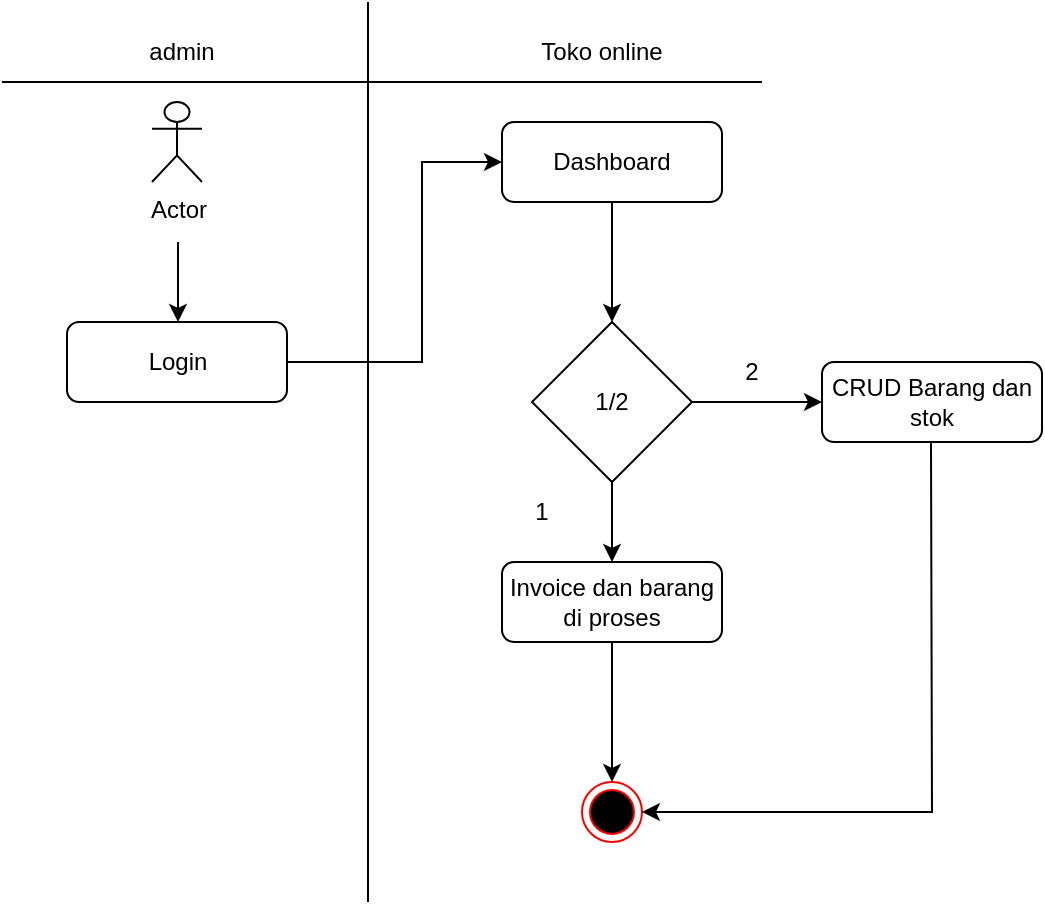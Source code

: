 <mxfile version="20.2.3" type="device"><diagram id="PhyIiIwYbKCnsLbun-CZ" name="Halaman-1"><mxGraphModel dx="868" dy="450" grid="1" gridSize="10" guides="1" tooltips="1" connect="1" arrows="1" fold="1" page="1" pageScale="1" pageWidth="827" pageHeight="1169" math="0" shadow="0"><root><mxCell id="0"/><mxCell id="1" parent="0"/><mxCell id="nD-9PrehjBAbkx96hJPc-1" value="" style="endArrow=none;html=1;rounded=0;" edge="1" parent="1"><mxGeometry width="50" height="50" relative="1" as="geometry"><mxPoint x="413" y="490" as="sourcePoint"/><mxPoint x="413" y="40" as="targetPoint"/></mxGeometry></mxCell><mxCell id="nD-9PrehjBAbkx96hJPc-2" value="" style="endArrow=none;html=1;rounded=0;" edge="1" parent="1"><mxGeometry width="50" height="50" relative="1" as="geometry"><mxPoint x="230" y="80" as="sourcePoint"/><mxPoint x="610" y="80" as="targetPoint"/></mxGeometry></mxCell><mxCell id="nD-9PrehjBAbkx96hJPc-3" value="admin" style="text;html=1;strokeColor=none;fillColor=none;align=center;verticalAlign=middle;whiteSpace=wrap;rounded=0;" vertex="1" parent="1"><mxGeometry x="290" y="50" width="60" height="30" as="geometry"/></mxCell><mxCell id="nD-9PrehjBAbkx96hJPc-4" value="Toko online" style="text;html=1;strokeColor=none;fillColor=none;align=center;verticalAlign=middle;whiteSpace=wrap;rounded=0;" vertex="1" parent="1"><mxGeometry x="480" y="50" width="100" height="30" as="geometry"/></mxCell><mxCell id="nD-9PrehjBAbkx96hJPc-5" value="Actor" style="shape=umlActor;verticalLabelPosition=bottom;verticalAlign=top;html=1;" vertex="1" parent="1"><mxGeometry x="305" y="90" width="25" height="40" as="geometry"/></mxCell><mxCell id="nD-9PrehjBAbkx96hJPc-7" value="" style="endArrow=classic;html=1;rounded=0;" edge="1" parent="1"><mxGeometry width="50" height="50" relative="1" as="geometry"><mxPoint x="318" y="160" as="sourcePoint"/><mxPoint x="318" y="200" as="targetPoint"/></mxGeometry></mxCell><mxCell id="nD-9PrehjBAbkx96hJPc-9" value="Dashboard" style="rounded=1;whiteSpace=wrap;html=1;" vertex="1" parent="1"><mxGeometry x="480" y="100" width="110" height="40" as="geometry"/></mxCell><mxCell id="nD-9PrehjBAbkx96hJPc-10" value="" style="endArrow=classic;html=1;rounded=0;exitX=0.5;exitY=1;exitDx=0;exitDy=0;entryX=0.5;entryY=0;entryDx=0;entryDy=0;" edge="1" parent="1" source="nD-9PrehjBAbkx96hJPc-9"><mxGeometry width="50" height="50" relative="1" as="geometry"><mxPoint x="349" y="130" as="sourcePoint"/><mxPoint x="535" y="200" as="targetPoint"/></mxGeometry></mxCell><mxCell id="nD-9PrehjBAbkx96hJPc-11" value="Login" style="rounded=1;whiteSpace=wrap;html=1;" vertex="1" parent="1"><mxGeometry x="262.5" y="200" width="110" height="40" as="geometry"/></mxCell><mxCell id="nD-9PrehjBAbkx96hJPc-14" value="" style="endArrow=classic;html=1;rounded=0;exitX=1;exitY=0.5;exitDx=0;exitDy=0;entryX=0;entryY=0.5;entryDx=0;entryDy=0;" edge="1" parent="1" source="nD-9PrehjBAbkx96hJPc-11" target="nD-9PrehjBAbkx96hJPc-9"><mxGeometry width="50" height="50" relative="1" as="geometry"><mxPoint x="357.5" y="290" as="sourcePoint"/><mxPoint x="440" y="110" as="targetPoint"/><Array as="points"><mxPoint x="440" y="220"/><mxPoint x="440" y="120"/></Array></mxGeometry></mxCell><mxCell id="nD-9PrehjBAbkx96hJPc-18" value="1/2" style="rhombus;whiteSpace=wrap;html=1;" vertex="1" parent="1"><mxGeometry x="495" y="200" width="80" height="80" as="geometry"/></mxCell><mxCell id="nD-9PrehjBAbkx96hJPc-20" value="2" style="text;html=1;strokeColor=none;fillColor=none;align=center;verticalAlign=middle;whiteSpace=wrap;rounded=0;" vertex="1" parent="1"><mxGeometry x="575" y="210" width="60" height="30" as="geometry"/></mxCell><mxCell id="nD-9PrehjBAbkx96hJPc-21" value="1" style="text;html=1;strokeColor=none;fillColor=none;align=center;verticalAlign=middle;whiteSpace=wrap;rounded=0;" vertex="1" parent="1"><mxGeometry x="470" y="280" width="60" height="30" as="geometry"/></mxCell><mxCell id="nD-9PrehjBAbkx96hJPc-22" value="" style="endArrow=classic;html=1;rounded=0;exitX=0.5;exitY=1;exitDx=0;exitDy=0;" edge="1" parent="1" source="nD-9PrehjBAbkx96hJPc-18"><mxGeometry width="50" height="50" relative="1" as="geometry"><mxPoint x="534.5" y="440" as="sourcePoint"/><mxPoint x="535" y="320" as="targetPoint"/></mxGeometry></mxCell><mxCell id="nD-9PrehjBAbkx96hJPc-24" value="" style="ellipse;html=1;shape=endState;fillColor=#000000;strokeColor=#ff0000;" vertex="1" parent="1"><mxGeometry x="520" y="430" width="30" height="30" as="geometry"/></mxCell><mxCell id="nD-9PrehjBAbkx96hJPc-25" value="" style="endArrow=classic;html=1;rounded=0;exitX=0.5;exitY=1;exitDx=0;exitDy=0;entryX=0.5;entryY=0;entryDx=0;entryDy=0;" edge="1" parent="1" source="nD-9PrehjBAbkx96hJPc-28" target="nD-9PrehjBAbkx96hJPc-24"><mxGeometry width="50" height="50" relative="1" as="geometry"><mxPoint x="534.5" y="520" as="sourcePoint"/><mxPoint x="535" y="570" as="targetPoint"/></mxGeometry></mxCell><mxCell id="nD-9PrehjBAbkx96hJPc-28" value="Invoice dan barang di proses" style="rounded=1;whiteSpace=wrap;html=1;" vertex="1" parent="1"><mxGeometry x="480" y="320" width="110" height="40" as="geometry"/></mxCell><mxCell id="nD-9PrehjBAbkx96hJPc-29" value="" style="endArrow=classic;html=1;rounded=0;exitX=0;exitY=1;exitDx=0;exitDy=0;" edge="1" parent="1" source="nD-9PrehjBAbkx96hJPc-20"><mxGeometry width="50" height="50" relative="1" as="geometry"><mxPoint x="589" y="250" as="sourcePoint"/><mxPoint x="640" y="240" as="targetPoint"/></mxGeometry></mxCell><mxCell id="nD-9PrehjBAbkx96hJPc-31" value="CRUD Barang dan stok" style="rounded=1;whiteSpace=wrap;html=1;" vertex="1" parent="1"><mxGeometry x="640" y="220" width="110" height="40" as="geometry"/></mxCell><mxCell id="nD-9PrehjBAbkx96hJPc-32" value="" style="endArrow=classic;html=1;rounded=0;exitX=0;exitY=1;exitDx=0;exitDy=0;entryX=1;entryY=0.5;entryDx=0;entryDy=0;" edge="1" parent="1" target="nD-9PrehjBAbkx96hJPc-24"><mxGeometry width="50" height="50" relative="1" as="geometry"><mxPoint x="694.5" y="260" as="sourcePoint"/><mxPoint x="690" y="450" as="targetPoint"/><Array as="points"><mxPoint x="695" y="445"/></Array></mxGeometry></mxCell></root></mxGraphModel></diagram></mxfile>
